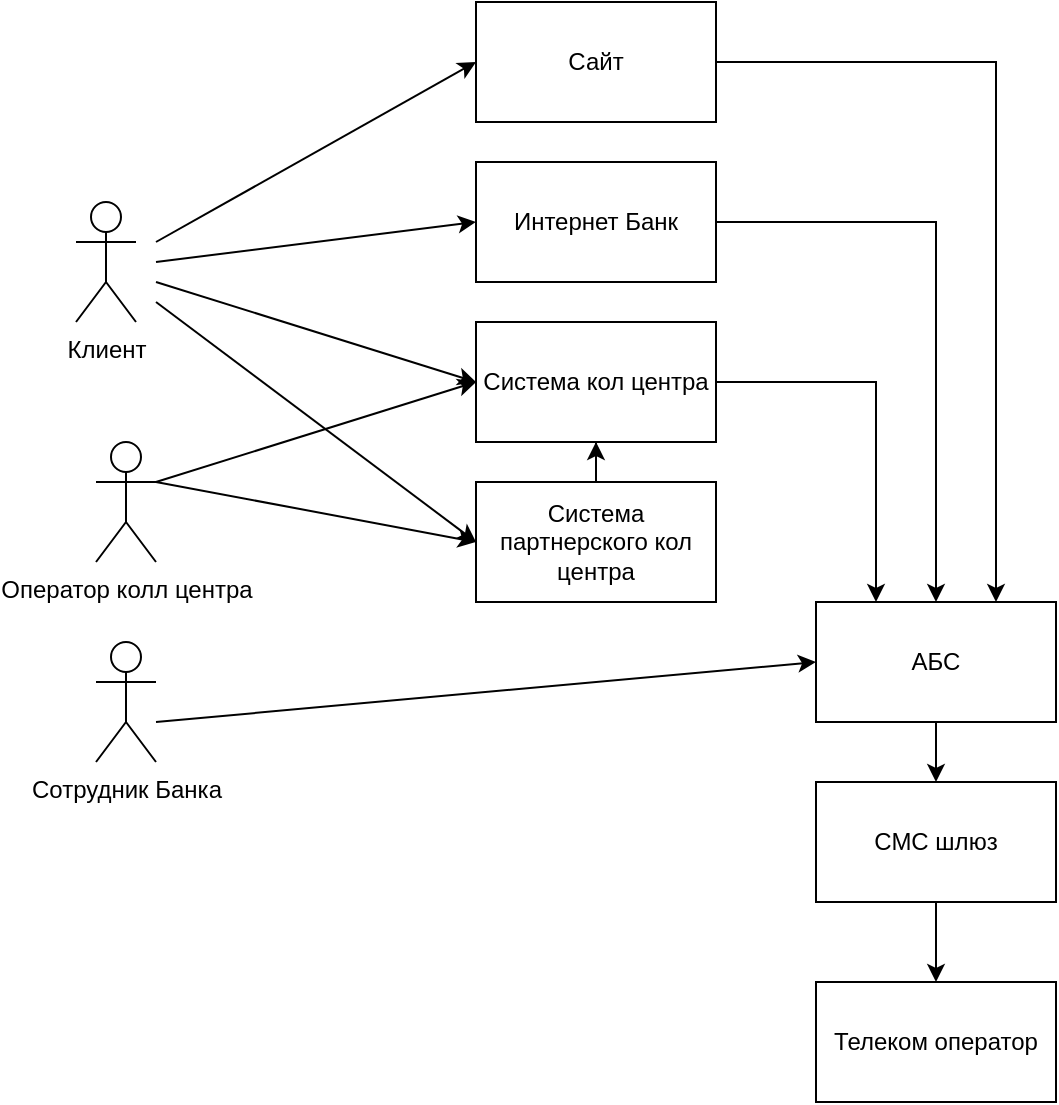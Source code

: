 <mxfile version="27.0.5">
  <diagram name="Схема интеграции" id="joljWPML61g3DUGNrLvl">
    <mxGraphModel dx="1213" dy="828" grid="1" gridSize="10" guides="1" tooltips="1" connect="1" arrows="1" fold="1" page="1" pageScale="1" pageWidth="827" pageHeight="1169" math="0" shadow="0">
      <root>
        <mxCell id="0" />
        <mxCell id="1" parent="0" />
        <mxCell id="E6LdlKkKvfH9ZOW-c5Mg-3" style="edgeStyle=orthogonalEdgeStyle;rounded=0;orthogonalLoop=1;jettySize=auto;html=1;" parent="1" source="E6LdlKkKvfH9ZOW-c5Mg-1" target="E6LdlKkKvfH9ZOW-c5Mg-2" edge="1">
          <mxGeometry relative="1" as="geometry" />
        </mxCell>
        <mxCell id="E6LdlKkKvfH9ZOW-c5Mg-1" value="Интернет Банк" style="rounded=0;whiteSpace=wrap;html=1;" parent="1" vertex="1">
          <mxGeometry x="320" y="130" width="120" height="60" as="geometry" />
        </mxCell>
        <mxCell id="E6LdlKkKvfH9ZOW-c5Mg-12" style="edgeStyle=orthogonalEdgeStyle;rounded=0;orthogonalLoop=1;jettySize=auto;html=1;entryX=0.5;entryY=0;entryDx=0;entryDy=0;" parent="1" source="E6LdlKkKvfH9ZOW-c5Mg-2" target="E6LdlKkKvfH9ZOW-c5Mg-10" edge="1">
          <mxGeometry relative="1" as="geometry" />
        </mxCell>
        <mxCell id="E6LdlKkKvfH9ZOW-c5Mg-2" value="АБС" style="rounded=0;whiteSpace=wrap;html=1;" parent="1" vertex="1">
          <mxGeometry x="490" y="350" width="120" height="60" as="geometry" />
        </mxCell>
        <mxCell id="E6LdlKkKvfH9ZOW-c5Mg-5" style="edgeStyle=orthogonalEdgeStyle;rounded=0;orthogonalLoop=1;jettySize=auto;html=1;entryX=0.25;entryY=0;entryDx=0;entryDy=0;" parent="1" source="E6LdlKkKvfH9ZOW-c5Mg-4" target="E6LdlKkKvfH9ZOW-c5Mg-2" edge="1">
          <mxGeometry relative="1" as="geometry" />
        </mxCell>
        <mxCell id="E6LdlKkKvfH9ZOW-c5Mg-4" value="Система кол центра" style="rounded=0;whiteSpace=wrap;html=1;" parent="1" vertex="1">
          <mxGeometry x="320" y="210" width="120" height="60" as="geometry" />
        </mxCell>
        <mxCell id="E6LdlKkKvfH9ZOW-c5Mg-7" style="edgeStyle=orthogonalEdgeStyle;rounded=0;orthogonalLoop=1;jettySize=auto;html=1;entryX=0.5;entryY=1;entryDx=0;entryDy=0;" parent="1" source="E6LdlKkKvfH9ZOW-c5Mg-6" target="E6LdlKkKvfH9ZOW-c5Mg-4" edge="1">
          <mxGeometry relative="1" as="geometry" />
        </mxCell>
        <mxCell id="E6LdlKkKvfH9ZOW-c5Mg-6" value="Система партнерского кол центра" style="rounded=0;whiteSpace=wrap;html=1;" parent="1" vertex="1">
          <mxGeometry x="320" y="290" width="120" height="60" as="geometry" />
        </mxCell>
        <mxCell id="E6LdlKkKvfH9ZOW-c5Mg-9" style="edgeStyle=orthogonalEdgeStyle;rounded=0;orthogonalLoop=1;jettySize=auto;html=1;entryX=0.75;entryY=0;entryDx=0;entryDy=0;" parent="1" source="E6LdlKkKvfH9ZOW-c5Mg-8" target="E6LdlKkKvfH9ZOW-c5Mg-2" edge="1">
          <mxGeometry relative="1" as="geometry" />
        </mxCell>
        <mxCell id="E6LdlKkKvfH9ZOW-c5Mg-8" value="Сайт" style="rounded=0;whiteSpace=wrap;html=1;" parent="1" vertex="1">
          <mxGeometry x="320" y="50" width="120" height="60" as="geometry" />
        </mxCell>
        <mxCell id="E6LdlKkKvfH9ZOW-c5Mg-10" value="СМС шлюз" style="rounded=0;whiteSpace=wrap;html=1;" parent="1" vertex="1">
          <mxGeometry x="490" y="440" width="120" height="60" as="geometry" />
        </mxCell>
        <mxCell id="E6LdlKkKvfH9ZOW-c5Mg-13" value="Телеком оператор" style="rounded=0;whiteSpace=wrap;html=1;" parent="1" vertex="1">
          <mxGeometry x="490" y="540" width="120" height="60" as="geometry" />
        </mxCell>
        <mxCell id="E6LdlKkKvfH9ZOW-c5Mg-14" style="edgeStyle=orthogonalEdgeStyle;rounded=0;orthogonalLoop=1;jettySize=auto;html=1;entryX=0.5;entryY=0;entryDx=0;entryDy=0;" parent="1" source="E6LdlKkKvfH9ZOW-c5Mg-10" target="E6LdlKkKvfH9ZOW-c5Mg-13" edge="1">
          <mxGeometry relative="1" as="geometry" />
        </mxCell>
        <mxCell id="B9BJUwgWyHR5jhcFyP14-1" value="Клиент" style="shape=umlActor;verticalLabelPosition=bottom;verticalAlign=top;html=1;outlineConnect=0;" vertex="1" parent="1">
          <mxGeometry x="120" y="150" width="30" height="60" as="geometry" />
        </mxCell>
        <mxCell id="B9BJUwgWyHR5jhcFyP14-3" value="" style="endArrow=classic;html=1;rounded=0;entryX=0;entryY=0.5;entryDx=0;entryDy=0;" edge="1" parent="1" target="E6LdlKkKvfH9ZOW-c5Mg-8">
          <mxGeometry width="50" height="50" relative="1" as="geometry">
            <mxPoint x="160" y="170" as="sourcePoint" />
            <mxPoint x="310" y="80" as="targetPoint" />
          </mxGeometry>
        </mxCell>
        <mxCell id="B9BJUwgWyHR5jhcFyP14-4" value="" style="endArrow=classic;html=1;rounded=0;entryX=0;entryY=0.5;entryDx=0;entryDy=0;" edge="1" parent="1" target="E6LdlKkKvfH9ZOW-c5Mg-1">
          <mxGeometry width="50" height="50" relative="1" as="geometry">
            <mxPoint x="160" y="180" as="sourcePoint" />
            <mxPoint x="310" y="160" as="targetPoint" />
          </mxGeometry>
        </mxCell>
        <mxCell id="B9BJUwgWyHR5jhcFyP14-5" value="" style="endArrow=classic;html=1;rounded=0;entryX=0;entryY=0.5;entryDx=0;entryDy=0;" edge="1" parent="1" target="E6LdlKkKvfH9ZOW-c5Mg-4">
          <mxGeometry width="50" height="50" relative="1" as="geometry">
            <mxPoint x="160" y="190" as="sourcePoint" />
            <mxPoint x="310" y="240" as="targetPoint" />
          </mxGeometry>
        </mxCell>
        <mxCell id="B9BJUwgWyHR5jhcFyP14-6" value="" style="endArrow=classic;html=1;rounded=0;entryX=0;entryY=0.5;entryDx=0;entryDy=0;" edge="1" parent="1" target="E6LdlKkKvfH9ZOW-c5Mg-6">
          <mxGeometry width="50" height="50" relative="1" as="geometry">
            <mxPoint x="160" y="200" as="sourcePoint" />
            <mxPoint x="240" y="270" as="targetPoint" />
          </mxGeometry>
        </mxCell>
        <mxCell id="B9BJUwgWyHR5jhcFyP14-7" value="Сотрудник Банка" style="shape=umlActor;verticalLabelPosition=bottom;verticalAlign=top;html=1;outlineConnect=0;" vertex="1" parent="1">
          <mxGeometry x="130" y="370" width="30" height="60" as="geometry" />
        </mxCell>
        <mxCell id="B9BJUwgWyHR5jhcFyP14-8" value="" style="endArrow=classic;html=1;rounded=0;entryX=0;entryY=0.5;entryDx=0;entryDy=0;" edge="1" parent="1" target="E6LdlKkKvfH9ZOW-c5Mg-4">
          <mxGeometry width="50" height="50" relative="1" as="geometry">
            <mxPoint x="160" y="290" as="sourcePoint" />
            <mxPoint x="290" y="490" as="targetPoint" />
          </mxGeometry>
        </mxCell>
        <mxCell id="B9BJUwgWyHR5jhcFyP14-9" value="" style="endArrow=classic;html=1;rounded=0;entryX=0;entryY=0.5;entryDx=0;entryDy=0;" edge="1" parent="1" target="E6LdlKkKvfH9ZOW-c5Mg-6">
          <mxGeometry width="50" height="50" relative="1" as="geometry">
            <mxPoint x="160" y="290" as="sourcePoint" />
            <mxPoint x="330" y="250" as="targetPoint" />
          </mxGeometry>
        </mxCell>
        <mxCell id="B9BJUwgWyHR5jhcFyP14-10" value="Оператор колл центра" style="shape=umlActor;verticalLabelPosition=bottom;verticalAlign=top;html=1;outlineConnect=0;" vertex="1" parent="1">
          <mxGeometry x="130" y="270" width="30" height="60" as="geometry" />
        </mxCell>
        <mxCell id="B9BJUwgWyHR5jhcFyP14-11" value="" style="endArrow=classic;html=1;rounded=0;entryX=0;entryY=0.5;entryDx=0;entryDy=0;" edge="1" parent="1" target="E6LdlKkKvfH9ZOW-c5Mg-2">
          <mxGeometry width="50" height="50" relative="1" as="geometry">
            <mxPoint x="160" y="410" as="sourcePoint" />
            <mxPoint x="330" y="330" as="targetPoint" />
          </mxGeometry>
        </mxCell>
      </root>
    </mxGraphModel>
  </diagram>
</mxfile>
